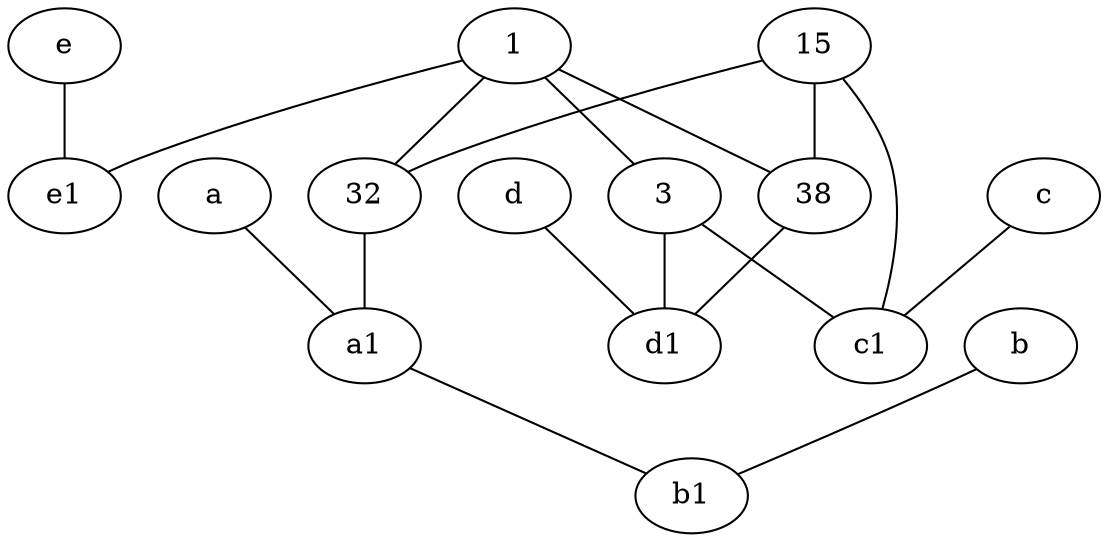 graph {
	e1 [pos="7,7!"]
	a1 [pos="8,3!"]
	32
	3
	b [pos="10,4!"]
	e [pos="7,9!"]
	d [pos="2,5!"]
	d1 [pos="3,5!"]
	c [pos="4.5,2!"]
	c1 [pos="4.5,3!"]
	38
	1
	a [pos="8,2!"]
	15
	b1 [pos="9,4!"]
	b -- b1
	c -- c1
	3 -- c1
	3 -- d1
	32 -- a1
	15 -- c1
	15 -- 38
	15 -- 32
	a -- a1
	1 -- 32
	e -- e1
	38 -- d1
	1 -- 3
	1 -- 38
	1 -- e1
	d -- d1
	a1 -- b1
}

